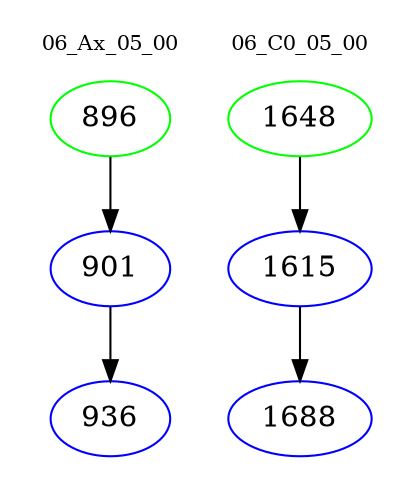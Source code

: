 digraph{
subgraph cluster_0 {
color = white
label = "06_Ax_05_00";
fontsize=10;
T0_896 [label="896", color="green"]
T0_896 -> T0_901 [color="black"]
T0_901 [label="901", color="blue"]
T0_901 -> T0_936 [color="black"]
T0_936 [label="936", color="blue"]
}
subgraph cluster_1 {
color = white
label = "06_C0_05_00";
fontsize=10;
T1_1648 [label="1648", color="green"]
T1_1648 -> T1_1615 [color="black"]
T1_1615 [label="1615", color="blue"]
T1_1615 -> T1_1688 [color="black"]
T1_1688 [label="1688", color="blue"]
}
}
